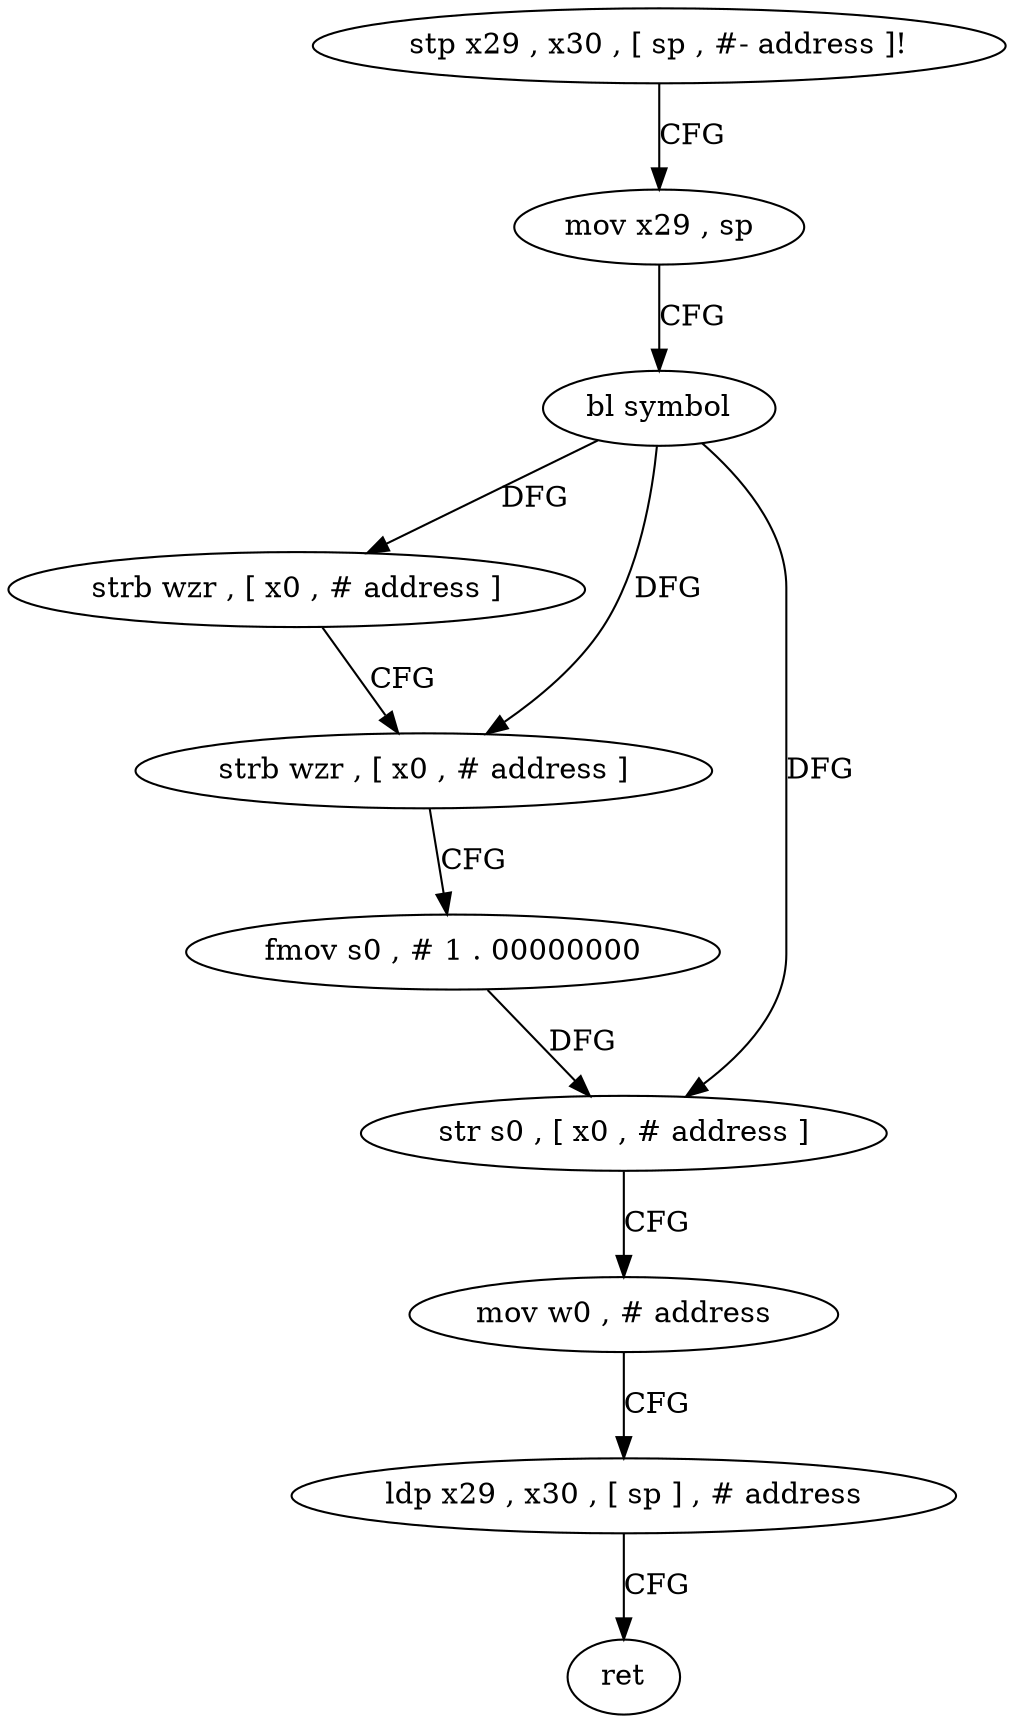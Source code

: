 digraph "func" {
"4244728" [label = "stp x29 , x30 , [ sp , #- address ]!" ]
"4244732" [label = "mov x29 , sp" ]
"4244736" [label = "bl symbol" ]
"4244740" [label = "strb wzr , [ x0 , # address ]" ]
"4244744" [label = "strb wzr , [ x0 , # address ]" ]
"4244748" [label = "fmov s0 , # 1 . 00000000" ]
"4244752" [label = "str s0 , [ x0 , # address ]" ]
"4244756" [label = "mov w0 , # address" ]
"4244760" [label = "ldp x29 , x30 , [ sp ] , # address" ]
"4244764" [label = "ret" ]
"4244728" -> "4244732" [ label = "CFG" ]
"4244732" -> "4244736" [ label = "CFG" ]
"4244736" -> "4244740" [ label = "DFG" ]
"4244736" -> "4244744" [ label = "DFG" ]
"4244736" -> "4244752" [ label = "DFG" ]
"4244740" -> "4244744" [ label = "CFG" ]
"4244744" -> "4244748" [ label = "CFG" ]
"4244748" -> "4244752" [ label = "DFG" ]
"4244752" -> "4244756" [ label = "CFG" ]
"4244756" -> "4244760" [ label = "CFG" ]
"4244760" -> "4244764" [ label = "CFG" ]
}
